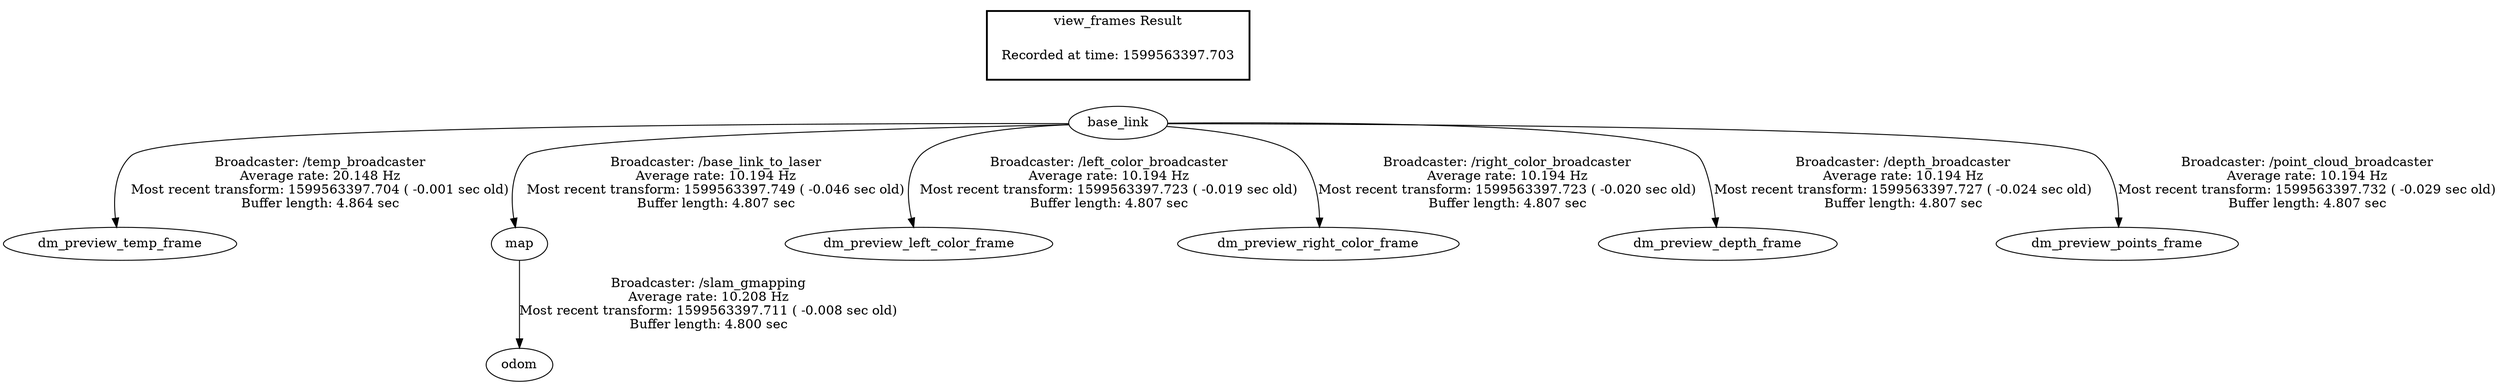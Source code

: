 digraph G {
"base_link" -> "dm_preview_temp_frame"[label="Broadcaster: /temp_broadcaster\nAverage rate: 20.148 Hz\nMost recent transform: 1599563397.704 ( -0.001 sec old)\nBuffer length: 4.864 sec\n"];
"map" -> "odom"[label="Broadcaster: /slam_gmapping\nAverage rate: 10.208 Hz\nMost recent transform: 1599563397.711 ( -0.008 sec old)\nBuffer length: 4.800 sec\n"];
"base_link" -> "map"[label="Broadcaster: /base_link_to_laser\nAverage rate: 10.194 Hz\nMost recent transform: 1599563397.749 ( -0.046 sec old)\nBuffer length: 4.807 sec\n"];
"base_link" -> "dm_preview_left_color_frame"[label="Broadcaster: /left_color_broadcaster\nAverage rate: 10.194 Hz\nMost recent transform: 1599563397.723 ( -0.019 sec old)\nBuffer length: 4.807 sec\n"];
"base_link" -> "dm_preview_right_color_frame"[label="Broadcaster: /right_color_broadcaster\nAverage rate: 10.194 Hz\nMost recent transform: 1599563397.723 ( -0.020 sec old)\nBuffer length: 4.807 sec\n"];
"base_link" -> "dm_preview_depth_frame"[label="Broadcaster: /depth_broadcaster\nAverage rate: 10.194 Hz\nMost recent transform: 1599563397.727 ( -0.024 sec old)\nBuffer length: 4.807 sec\n"];
"base_link" -> "dm_preview_points_frame"[label="Broadcaster: /point_cloud_broadcaster\nAverage rate: 10.194 Hz\nMost recent transform: 1599563397.732 ( -0.029 sec old)\nBuffer length: 4.807 sec\n"];
edge [style=invis];
 subgraph cluster_legend { style=bold; color=black; label ="view_frames Result";
"Recorded at time: 1599563397.703"[ shape=plaintext ] ;
 }->"base_link";
}
